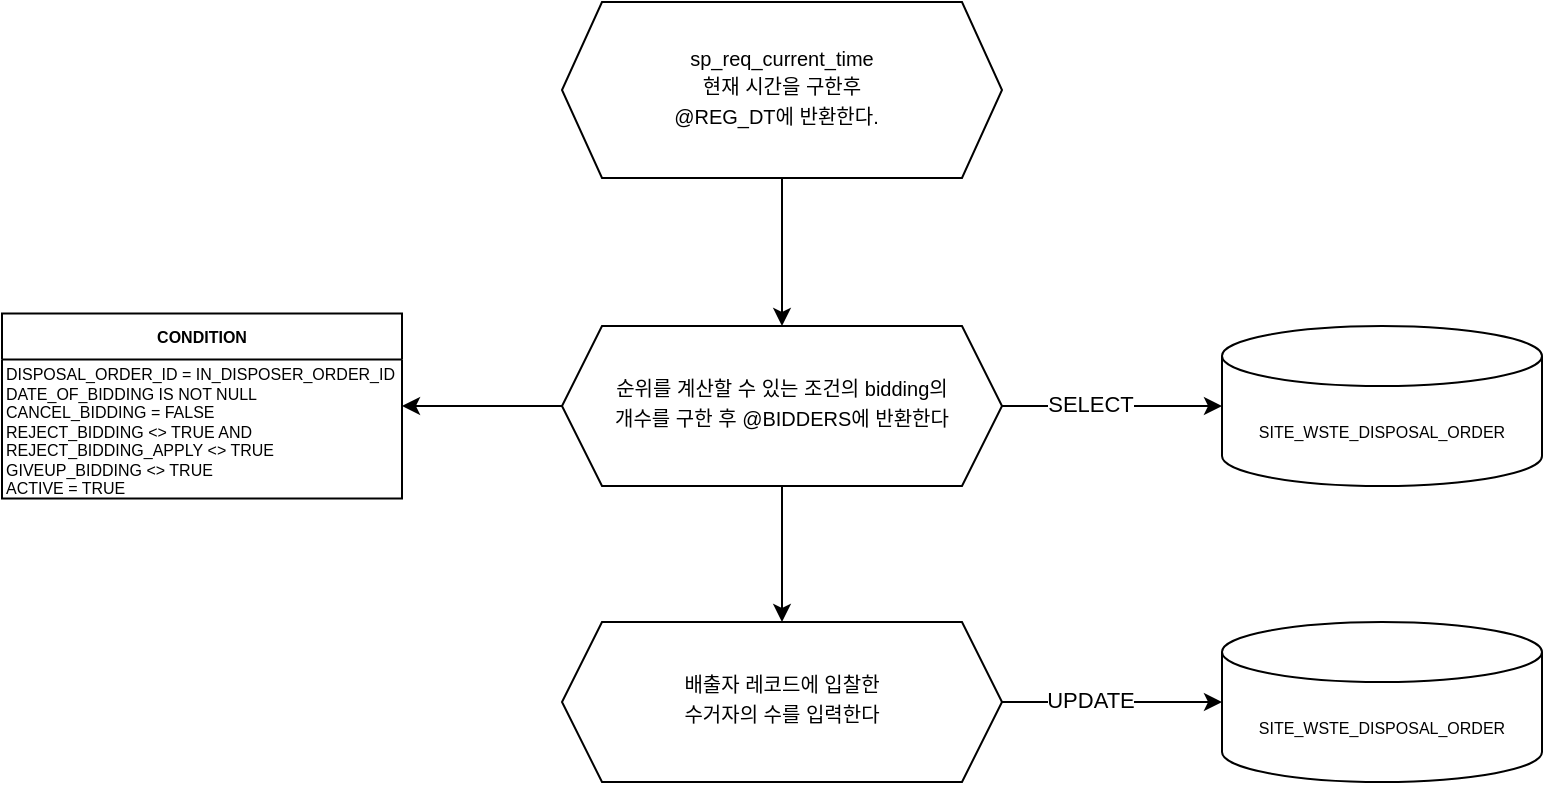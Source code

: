 <mxfile>
    <diagram id="qqKFyXtWY7n782jP_Sk3" name="Page-1">
        <mxGraphModel dx="5294" dy="4278" grid="1" gridSize="10" guides="1" tooltips="1" connect="1" arrows="1" fold="1" page="1" pageScale="1" pageWidth="827" pageHeight="1169" math="0" shadow="0">
            <root>
                <mxCell id="0"/>
                <mxCell id="1" parent="0"/>
                <mxCell id="2" value="" style="edgeStyle=orthogonalEdgeStyle;rounded=0;orthogonalLoop=1;jettySize=auto;html=1;fontSize=8;" edge="1" parent="1" source="3" target="5">
                    <mxGeometry relative="1" as="geometry"/>
                </mxCell>
                <mxCell id="3" value="&lt;font style=&quot;font-size: 10px&quot;&gt;sp_req_current_time&lt;br&gt;현재 시간을 구한후&lt;br&gt;@REG_DT에 반환한다.&amp;nbsp;&amp;nbsp;&lt;/font&gt;" style="shape=hexagon;perimeter=hexagonPerimeter2;whiteSpace=wrap;html=1;fixedSize=1;shadow=0;strokeWidth=1;spacing=6;spacingTop=-4;" vertex="1" parent="1">
                    <mxGeometry x="-1340" y="-2300" width="220" height="88" as="geometry"/>
                </mxCell>
                <mxCell id="77" value="" style="edgeStyle=none;html=1;" edge="1" parent="1" source="5" target="76">
                    <mxGeometry relative="1" as="geometry"/>
                </mxCell>
                <mxCell id="79" value="" style="edgeStyle=none;html=1;" edge="1" parent="1" source="5" target="75">
                    <mxGeometry relative="1" as="geometry"/>
                </mxCell>
                <mxCell id="80" value="SELECT" style="edgeLabel;html=1;align=center;verticalAlign=middle;resizable=0;points=[];" vertex="1" connectable="0" parent="79">
                    <mxGeometry x="-0.208" y="1" relative="1" as="geometry">
                        <mxPoint as="offset"/>
                    </mxGeometry>
                </mxCell>
                <mxCell id="85" value="" style="edgeStyle=none;html=1;entryX=1;entryY=0.5;entryDx=0;entryDy=0;" edge="1" parent="1" source="5" target="83">
                    <mxGeometry relative="1" as="geometry"/>
                </mxCell>
                <mxCell id="5" value="&lt;span style=&quot;font-size: 10px&quot;&gt;순위를 계산할 수 있는 조건의 bidding의 &lt;br&gt;개수를 구한 후&amp;nbsp;@BIDDERS에 반환한다&lt;/span&gt;" style="shape=hexagon;perimeter=hexagonPerimeter2;whiteSpace=wrap;html=1;fixedSize=1;shadow=0;strokeWidth=1;spacing=6;spacingTop=-4;" vertex="1" parent="1">
                    <mxGeometry x="-1340" y="-2138" width="220" height="80" as="geometry"/>
                </mxCell>
                <mxCell id="59" style="edgeStyle=orthogonalEdgeStyle;html=1;entryX=0.5;entryY=1;entryDx=0;entryDy=0;fontSize=10;exitX=0.5;exitY=0;exitDx=0;exitDy=0;" edge="1" parent="1" source="63">
                    <mxGeometry relative="1" as="geometry">
                        <Array as="points">
                            <mxPoint x="-1370" y="-2300"/>
                            <mxPoint x="-550" y="-2300"/>
                        </Array>
                        <mxPoint x="-550.0" y="-1710" as="targetPoint"/>
                    </mxGeometry>
                </mxCell>
                <mxCell id="75" value="SITE_WSTE_DISPOSAL_ORDER" style="shape=cylinder3;whiteSpace=wrap;html=1;boundedLbl=1;backgroundOutline=1;size=15;fontSize=8;" vertex="1" parent="1">
                    <mxGeometry x="-1010" y="-2138" width="160" height="80" as="geometry"/>
                </mxCell>
                <mxCell id="81" value="" style="edgeStyle=none;html=1;" edge="1" parent="1" source="76" target="78">
                    <mxGeometry relative="1" as="geometry"/>
                </mxCell>
                <mxCell id="82" value="UPDATE" style="edgeLabel;html=1;align=center;verticalAlign=middle;resizable=0;points=[];" vertex="1" connectable="0" parent="81">
                    <mxGeometry x="-0.208" y="1" relative="1" as="geometry">
                        <mxPoint as="offset"/>
                    </mxGeometry>
                </mxCell>
                <mxCell id="76" value="&lt;span style=&quot;font-size: 10px&quot;&gt;배출자 레코드에 입찰한 &lt;br&gt;수거자의 수를 입력한다&lt;/span&gt;" style="shape=hexagon;perimeter=hexagonPerimeter2;whiteSpace=wrap;html=1;fixedSize=1;shadow=0;strokeWidth=1;spacing=6;spacingTop=-4;" vertex="1" parent="1">
                    <mxGeometry x="-1340" y="-1990" width="220" height="80" as="geometry"/>
                </mxCell>
                <mxCell id="78" value="SITE_WSTE_DISPOSAL_ORDER" style="shape=cylinder3;whiteSpace=wrap;html=1;boundedLbl=1;backgroundOutline=1;size=15;fontSize=8;" vertex="1" parent="1">
                    <mxGeometry x="-1010" y="-1990" width="160" height="80" as="geometry"/>
                </mxCell>
                <mxCell id="83" value="CONDITION" style="swimlane;fontSize=8;" vertex="1" parent="1">
                    <mxGeometry x="-1620" y="-2144.25" width="200" height="92.5" as="geometry"/>
                </mxCell>
                <mxCell id="84" value="&lt;div style=&quot;font-size: 8px&quot;&gt;&lt;font style=&quot;font-size: 8px&quot;&gt;DISPOSAL_ORDER_ID =&amp;nbsp;IN_DISPOSER_ORDER_ID&amp;nbsp;&lt;/font&gt;&lt;/div&gt;&lt;div style=&quot;font-size: 8px&quot;&gt;&lt;font style=&quot;font-size: 8px&quot;&gt;&lt;span&gt;&#9;&#9;&lt;/span&gt;DATE_OF_BIDDING I&lt;span&gt;S NOT NULL&lt;/span&gt;&lt;/font&gt;&lt;/div&gt;&lt;div style=&quot;font-size: 8px&quot;&gt;&lt;font style=&quot;font-size: 8px&quot;&gt;&lt;span&gt;&#9;&#9;&lt;/span&gt;CANCEL_BIDDING&amp;nbsp;&lt;span&gt;= FALSE&lt;/span&gt;&lt;/font&gt;&lt;/div&gt;&lt;div style=&quot;font-size: 8px&quot;&gt;&lt;font style=&quot;font-size: 8px&quot;&gt;&lt;span&gt;&#9;&#9;&lt;/span&gt;REJECT_BIDDING&amp;nbsp;&lt;span&gt;&amp;lt;&amp;gt; TRUE AND&lt;/span&gt;&lt;/font&gt;&lt;/div&gt;&lt;div style=&quot;font-size: 8px&quot;&gt;&lt;font style=&quot;font-size: 8px&quot;&gt;REJECT_BIDDING_APPLY&amp;nbsp;&lt;span&gt;&amp;lt;&amp;gt; TRUE&lt;/span&gt;&lt;/font&gt;&lt;/div&gt;&lt;div style=&quot;font-size: 8px&quot;&gt;&lt;font style=&quot;font-size: 8px&quot;&gt;GIVEUP_BIDDING&amp;nbsp;&lt;span&gt;&amp;lt;&amp;gt; TRUE&lt;/span&gt;&lt;/font&gt;&lt;/div&gt;&lt;div style=&quot;font-size: 8px&quot;&gt;&lt;font style=&quot;font-size: 8px&quot;&gt;ACTIVE&amp;nbsp;= TRUE&lt;/font&gt;&lt;/div&gt;" style="text;html=1;align=left;verticalAlign=middle;resizable=0;points=[];autosize=1;strokeColor=none;fillColor=none;" vertex="1" parent="83">
                    <mxGeometry y="9" width="210" height="100" as="geometry"/>
                </mxCell>
            </root>
        </mxGraphModel>
    </diagram>
</mxfile>